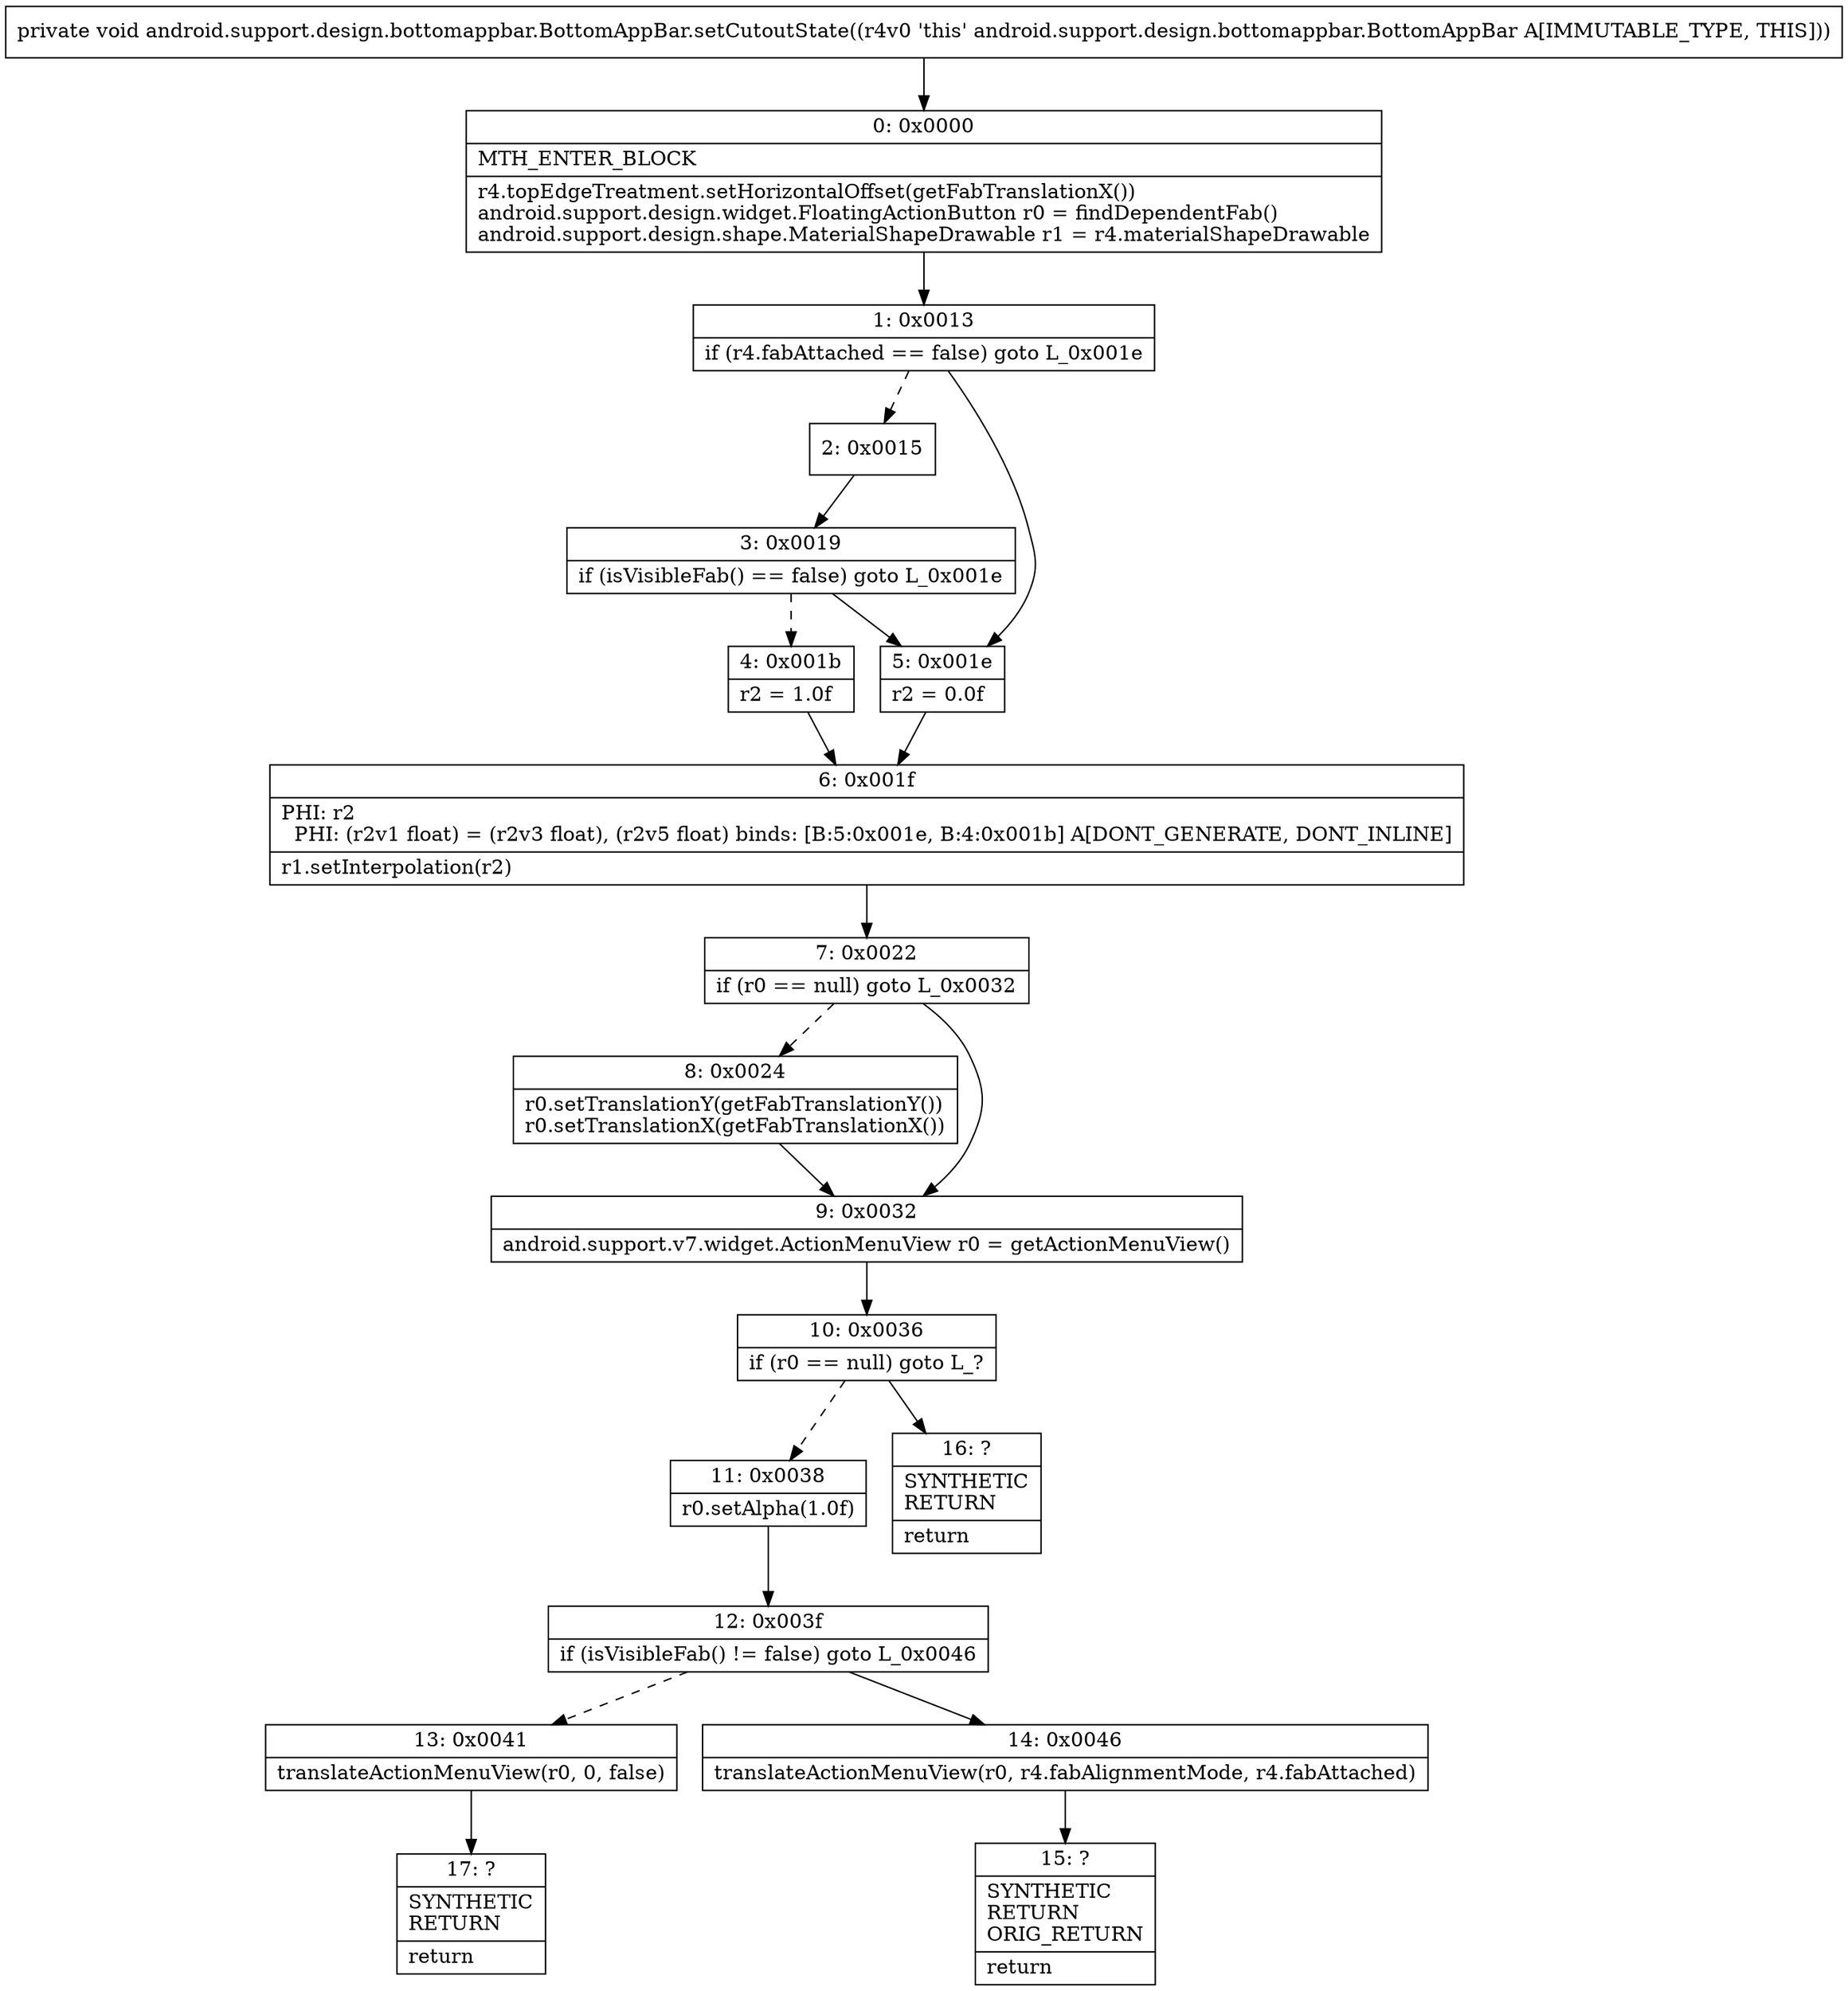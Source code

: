 digraph "CFG forandroid.support.design.bottomappbar.BottomAppBar.setCutoutState()V" {
Node_0 [shape=record,label="{0\:\ 0x0000|MTH_ENTER_BLOCK\l|r4.topEdgeTreatment.setHorizontalOffset(getFabTranslationX())\landroid.support.design.widget.FloatingActionButton r0 = findDependentFab()\landroid.support.design.shape.MaterialShapeDrawable r1 = r4.materialShapeDrawable\l}"];
Node_1 [shape=record,label="{1\:\ 0x0013|if (r4.fabAttached == false) goto L_0x001e\l}"];
Node_2 [shape=record,label="{2\:\ 0x0015}"];
Node_3 [shape=record,label="{3\:\ 0x0019|if (isVisibleFab() == false) goto L_0x001e\l}"];
Node_4 [shape=record,label="{4\:\ 0x001b|r2 = 1.0f\l}"];
Node_5 [shape=record,label="{5\:\ 0x001e|r2 = 0.0f\l}"];
Node_6 [shape=record,label="{6\:\ 0x001f|PHI: r2 \l  PHI: (r2v1 float) = (r2v3 float), (r2v5 float) binds: [B:5:0x001e, B:4:0x001b] A[DONT_GENERATE, DONT_INLINE]\l|r1.setInterpolation(r2)\l}"];
Node_7 [shape=record,label="{7\:\ 0x0022|if (r0 == null) goto L_0x0032\l}"];
Node_8 [shape=record,label="{8\:\ 0x0024|r0.setTranslationY(getFabTranslationY())\lr0.setTranslationX(getFabTranslationX())\l}"];
Node_9 [shape=record,label="{9\:\ 0x0032|android.support.v7.widget.ActionMenuView r0 = getActionMenuView()\l}"];
Node_10 [shape=record,label="{10\:\ 0x0036|if (r0 == null) goto L_?\l}"];
Node_11 [shape=record,label="{11\:\ 0x0038|r0.setAlpha(1.0f)\l}"];
Node_12 [shape=record,label="{12\:\ 0x003f|if (isVisibleFab() != false) goto L_0x0046\l}"];
Node_13 [shape=record,label="{13\:\ 0x0041|translateActionMenuView(r0, 0, false)\l}"];
Node_14 [shape=record,label="{14\:\ 0x0046|translateActionMenuView(r0, r4.fabAlignmentMode, r4.fabAttached)\l}"];
Node_15 [shape=record,label="{15\:\ ?|SYNTHETIC\lRETURN\lORIG_RETURN\l|return\l}"];
Node_16 [shape=record,label="{16\:\ ?|SYNTHETIC\lRETURN\l|return\l}"];
Node_17 [shape=record,label="{17\:\ ?|SYNTHETIC\lRETURN\l|return\l}"];
MethodNode[shape=record,label="{private void android.support.design.bottomappbar.BottomAppBar.setCutoutState((r4v0 'this' android.support.design.bottomappbar.BottomAppBar A[IMMUTABLE_TYPE, THIS])) }"];
MethodNode -> Node_0;
Node_0 -> Node_1;
Node_1 -> Node_2[style=dashed];
Node_1 -> Node_5;
Node_2 -> Node_3;
Node_3 -> Node_4[style=dashed];
Node_3 -> Node_5;
Node_4 -> Node_6;
Node_5 -> Node_6;
Node_6 -> Node_7;
Node_7 -> Node_8[style=dashed];
Node_7 -> Node_9;
Node_8 -> Node_9;
Node_9 -> Node_10;
Node_10 -> Node_11[style=dashed];
Node_10 -> Node_16;
Node_11 -> Node_12;
Node_12 -> Node_13[style=dashed];
Node_12 -> Node_14;
Node_13 -> Node_17;
Node_14 -> Node_15;
}

